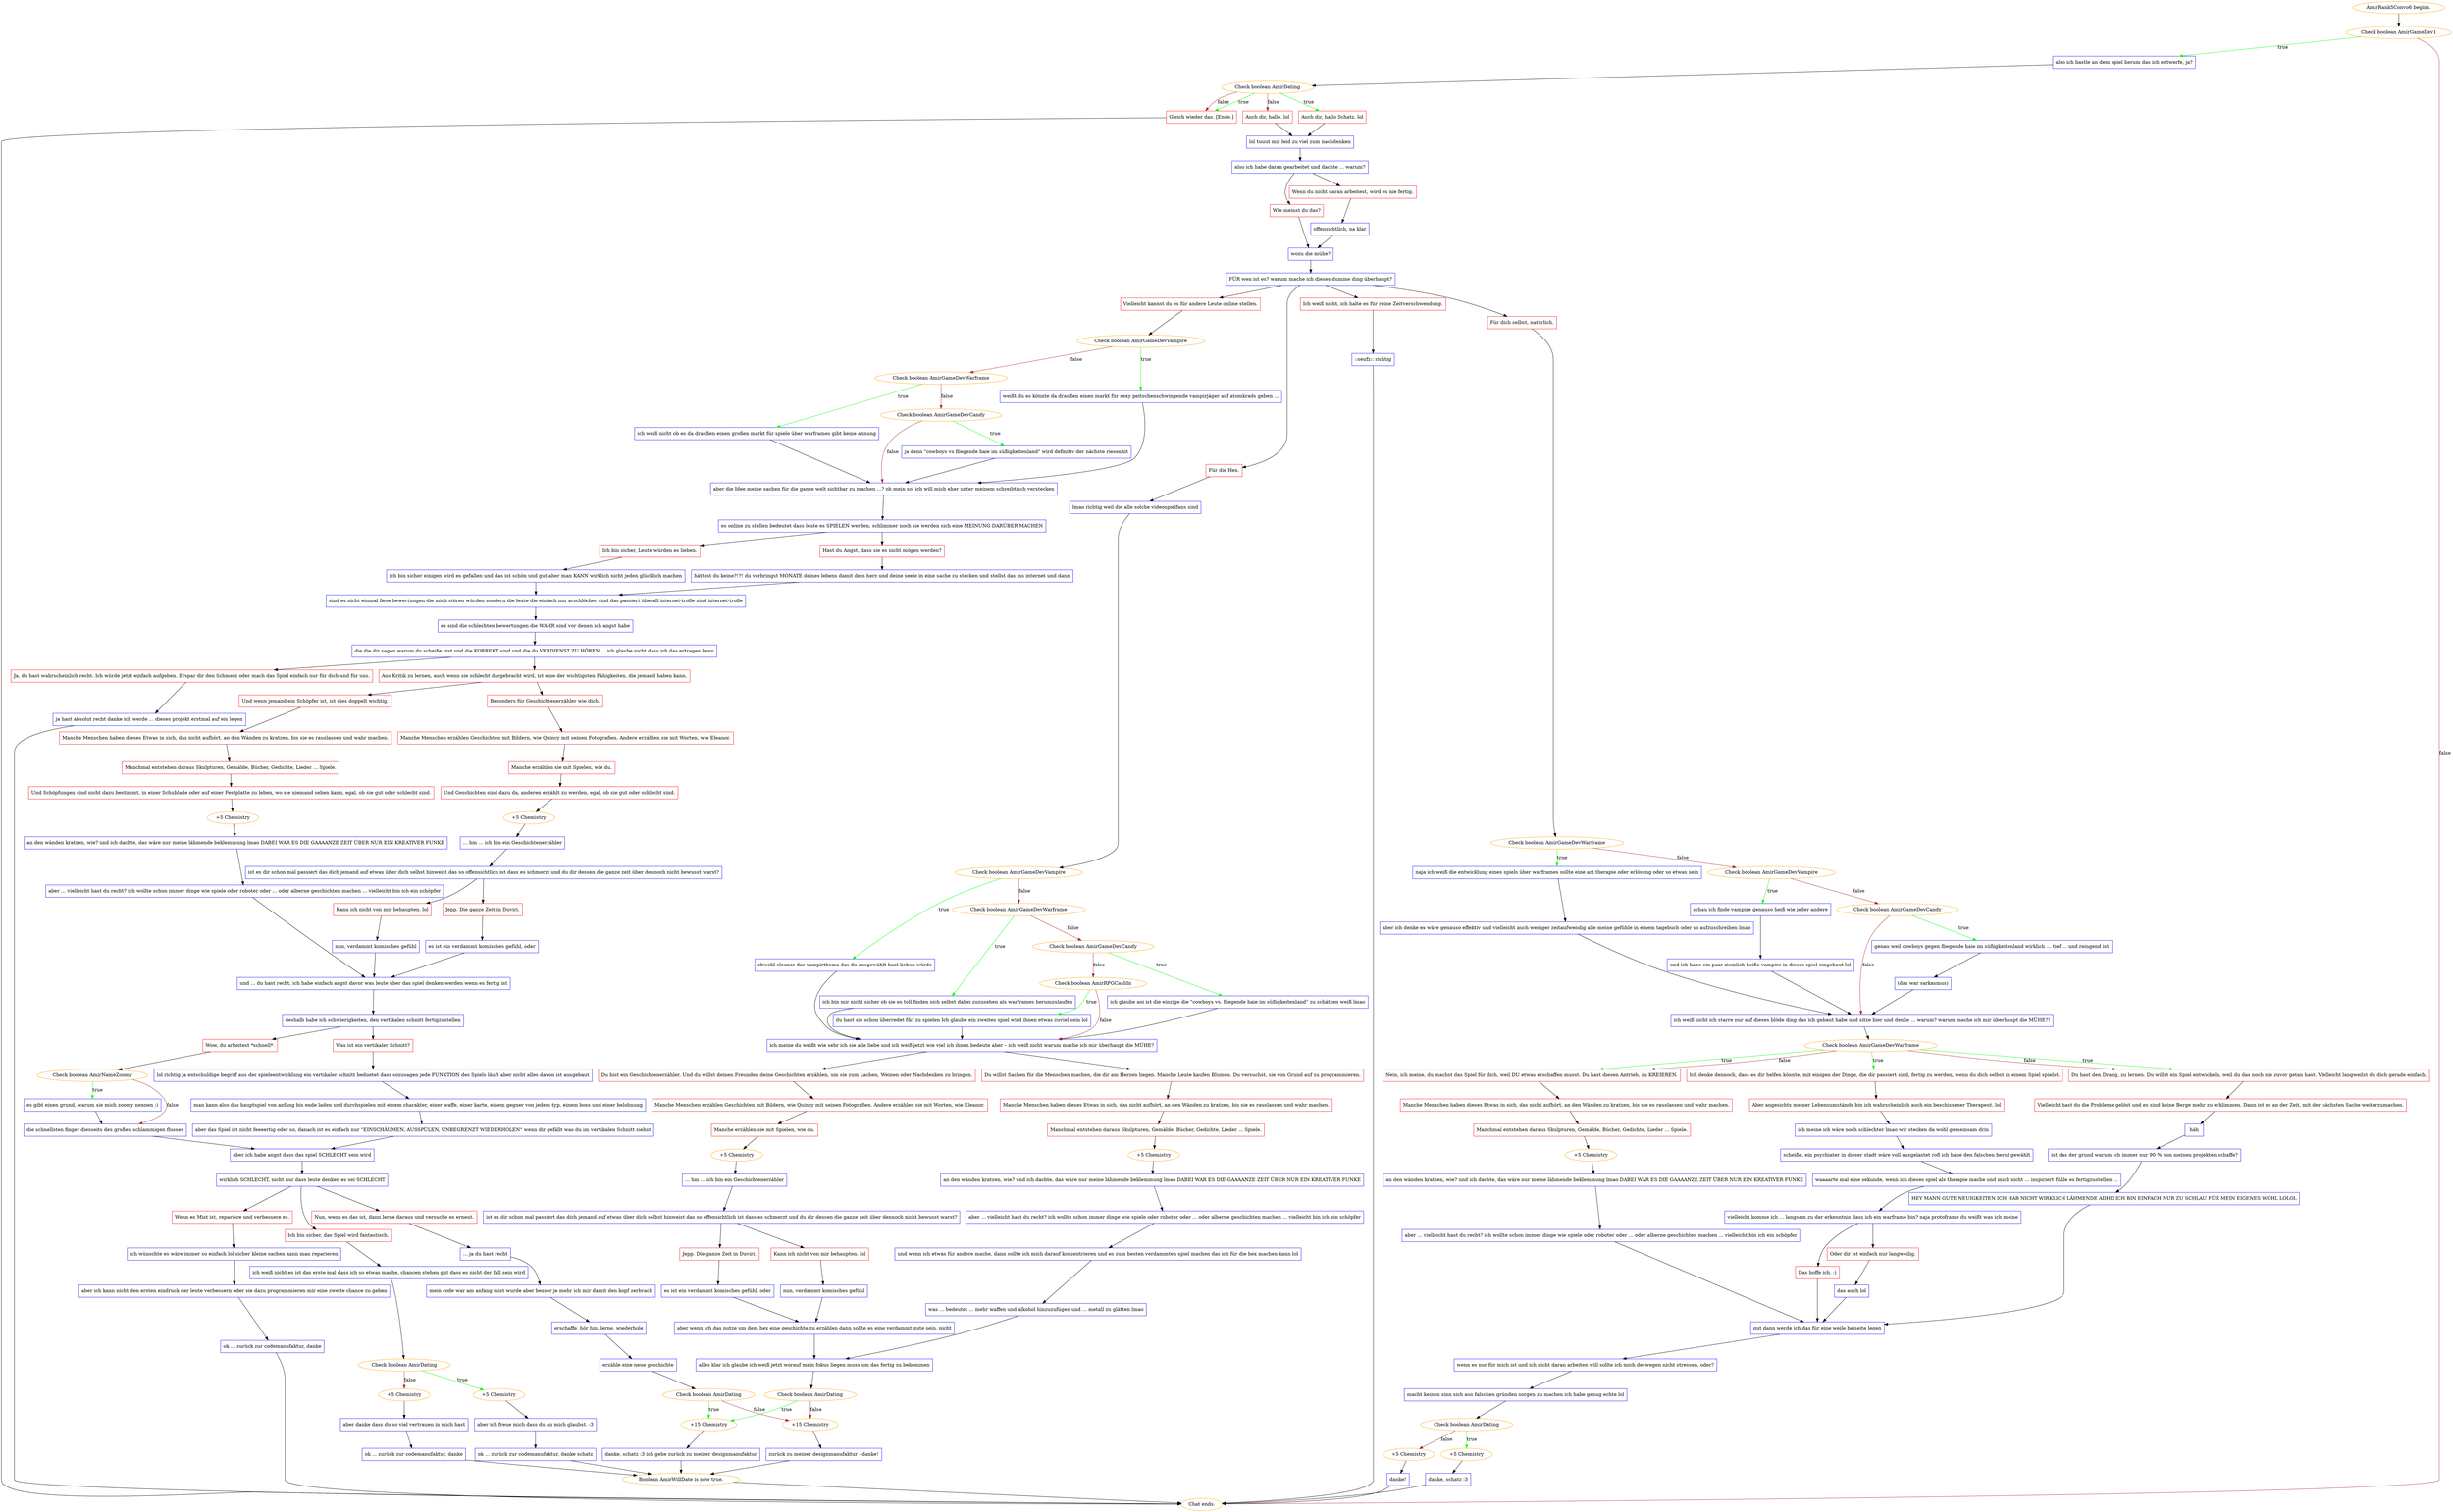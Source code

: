 digraph {
	"AmirRank5Convo6 begins." [color=orange];
		"AmirRank5Convo6 begins." -> j433418343;
	j433418343 [label="Check boolean AmirGameDev1",color=orange];
		j433418343 -> j4077831825 [label=true,color=green];
		j433418343 -> "Chat ends." [label=false,color=brown];
	j4077831825 [label="also ich bastle an dem spiel herum das ich entwerfe, ja?",shape=box,color=blue];
		j4077831825 -> j1196383585;
	"Chat ends." [color=orange];
	j1196383585 [label="Check boolean AmirDating",color=orange];
		j1196383585 -> j516339323 [label=true,color=green];
		j1196383585 -> j1688848818 [label=true,color=green];
		j1196383585 -> j1609752494 [label=false,color=brown];
		j1196383585 -> j1688848818 [label=false,color=brown];
	j516339323 [label="Auch dir, hallo Schatz. lol",shape=box,color=red];
		j516339323 -> j1368044130;
	j1688848818 [label="Gleich wieder das. [Ende.]",shape=box,color=red];
		j1688848818 -> "Chat ends.";
	j1609752494 [label="Auch dir, hallo. lol",shape=box,color=red];
		j1609752494 -> j1368044130;
	j1368044130 [label="lol tuuut mir leid zu viel zum nachdenken",shape=box,color=blue];
		j1368044130 -> j2525799963;
	j2525799963 [label="also ich habe daran gearbeitet und dachte ... warum?",shape=box,color=blue];
		j2525799963 -> j1054665880;
		j2525799963 -> j610762264;
	j1054665880 [label="Wie meinst du das?",shape=box,color=red];
		j1054665880 -> j1341827659;
	j610762264 [label="Wenn du nicht daran arbeitest, wird es nie fertig.",shape=box,color=red];
		j610762264 -> j4000752833;
	j1341827659 [label="wozu die mühe?",shape=box,color=blue];
		j1341827659 -> j3386274041;
	j4000752833 [label="offensichtlich, na klar",shape=box,color=blue];
		j4000752833 -> j1341827659;
	j3386274041 [label="FÜR wen ist es? warum mache ich dieses dumme ding überhaupt?",shape=box,color=blue];
		j3386274041 -> j1373608510;
		j3386274041 -> j521167078;
		j3386274041 -> j2642090579;
		j3386274041 -> j936598665;
	j1373608510 [label="Für dich selbst, natürlich.",shape=box,color=red];
		j1373608510 -> j1134900862;
	j521167078 [label="Für die Hex.",shape=box,color=red];
		j521167078 -> j4070910212;
	j2642090579 [label="Vielleicht kannst du es für andere Leute online stellen.",shape=box,color=red];
		j2642090579 -> j783743325;
	j936598665 [label="Ich weiß nicht, ich halte es für reine Zeitverschwendung.",shape=box,color=red];
		j936598665 -> j3957221364;
	j1134900862 [label="Check boolean AmirGameDevWarframe",color=orange];
		j1134900862 -> j1543944172 [label=true,color=green];
		j1134900862 -> j785850138 [label=false,color=brown];
	j4070910212 [label="lmao richtig weil die alle solche videospielfans sind",shape=box,color=blue];
		j4070910212 -> j1678781234;
	j783743325 [label="Check boolean AmirGameDevVampire",color=orange];
		j783743325 -> j1512658731 [label=true,color=green];
		j783743325 -> j482911157 [label=false,color=brown];
	j3957221364 [label="::seufz:: richtig",shape=box,color=blue];
		j3957221364 -> "Chat ends.";
	j1543944172 [label="naja ich weiß die entwicklung eines spiels über warframes sollte eine art therapie oder erlösung oder so etwas sein",shape=box,color=blue];
		j1543944172 -> j1485082283;
	j785850138 [label="Check boolean AmirGameDevVampire",color=orange];
		j785850138 -> j4117569970 [label=true,color=green];
		j785850138 -> j2367520459 [label=false,color=brown];
	j1678781234 [label="Check boolean AmirGameDevVampire",color=orange];
		j1678781234 -> j3000435209 [label=true,color=green];
		j1678781234 -> j946229692 [label=false,color=brown];
	j1512658731 [label="weißt du es könnte da draußen einen markt für sexy peitschenschwingende vampirjäger auf atomkrads geben ...",shape=box,color=blue];
		j1512658731 -> j1719110891;
	j482911157 [label="Check boolean AmirGameDevWarframe",color=orange];
		j482911157 -> j3399054613 [label=true,color=green];
		j482911157 -> j352057256 [label=false,color=brown];
	j1485082283 [label="aber ich denke es wäre genauso effektiv und vielleicht auch weniger zeitaufwendig alle meine gefühle in einem tagebuch oder so aufzuschreiben lmao",shape=box,color=blue];
		j1485082283 -> j1648578848;
	j4117569970 [label="schau ich finde vampire genauso heiß wie jeder andere",shape=box,color=blue];
		j4117569970 -> j1633399088;
	j2367520459 [label="Check boolean AmirGameDevCandy",color=orange];
		j2367520459 -> j201786872 [label=true,color=green];
		j2367520459 -> j1648578848 [label=false,color=brown];
	j3000435209 [label="obwohl eleanor das vampirthema das du ausgewählt hast lieben würde",shape=box,color=blue];
		j3000435209 -> j1924873379;
	j946229692 [label="Check boolean AmirGameDevWarframe",color=orange];
		j946229692 -> j1013916088 [label=true,color=green];
		j946229692 -> j1025063388 [label=false,color=brown];
	j1719110891 [label="aber die Idee meine sachen für die ganze welt sichtbar zu machen ...? oh mein sol ich will mich eher unter meinem schreibtisch verstecken",shape=box,color=blue];
		j1719110891 -> j3489400285;
	j3399054613 [label="ich weiß nicht ob es da draußen einen großen markt für spiele über warframes gibt keine ahnung",shape=box,color=blue];
		j3399054613 -> j1719110891;
	j352057256 [label="Check boolean AmirGameDevCandy",color=orange];
		j352057256 -> j477196806 [label=true,color=green];
		j352057256 -> j1719110891 [label=false,color=brown];
	j1648578848 [label="ich weiß nicht ich starre nur auf dieses blöde ding das ich gebaut habe und sitze hier und denke ... warum? warum mache ich mir überhaupt die MÜHE?!",shape=box,color=blue];
		j1648578848 -> j1409009931;
	j1633399088 [label="und ich habe ein paar ziemlich heiße vampire in dieses spiel eingebaut lol",shape=box,color=blue];
		j1633399088 -> j1648578848;
	j201786872 [label="genau weil cowboys gegen fliegende haie im süßigkeitenland wirklich ... tief ... und reingend ist",shape=box,color=blue];
		j201786872 -> j4155581007;
	j1924873379 [label="ich meine du weißt wie sehr ich sie alle liebe und ich weiß jetzt wie viel ich ihnen bedeute aber – ich weiß nicht warum mache ich mir überhaupt die MÜHE?",shape=box,color=blue];
		j1924873379 -> j3841881121;
		j1924873379 -> j1431390189;
	j1013916088 [label="ich bin mir nicht sicher ob sie es toll finden sich selbst dabei zuzusehen als warframes herumzulaufen",shape=box,color=blue];
		j1013916088 -> j1924873379;
	j1025063388 [label="Check boolean AmirGameDevCandy",color=orange];
		j1025063388 -> j4042594167 [label=true,color=green];
		j1025063388 -> j2469066527 [label=false,color=brown];
	j3489400285 [label="es online zu stellen bedeutet dass leute es SPIELEN werden, schlimmer noch sie werden sich eine MEINUNG DARÜBER MACHEN",shape=box,color=blue];
		j3489400285 -> j2232991900;
		j3489400285 -> j136122226;
	j477196806 [label="ja denn \"cowboys vs fliegende haie im süßigkeitenland\" wird definitiv der nächste riesenhit",shape=box,color=blue];
		j477196806 -> j1719110891;
	j1409009931 [label="Check boolean AmirGameDevWarframe",color=orange];
		j1409009931 -> j2079468025 [label=true,color=green];
		j1409009931 -> j2077731907 [label=true,color=green];
		j1409009931 -> j197646188 [label=true,color=green];
		j1409009931 -> j2077731907 [label=false,color=brown];
		j1409009931 -> j197646188 [label=false,color=brown];
	j4155581007 [label="(das war sarkasmus)",shape=box,color=blue];
		j4155581007 -> j1648578848;
	j3841881121 [label="Du willst Sachen für die Menschen machen, die dir am Herzen liegen. Manche Leute kaufen Blumen. Du versuchst, sie von Grund auf zu programmieren.",shape=box,color=red];
		j3841881121 -> j1802467240;
	j1431390189 [label="Du bist ein Geschichtenerzähler. Und du willst deinen Freunden deine Geschichten erzählen, um sie zum Lachen, Weinen oder Nachdenken zu bringen.",shape=box,color=red];
		j1431390189 -> j1711706858;
	j4042594167 [label="ich glaube aoi ist die einzige die \"cowboys vs. fliegende haie im süßigkeitenland\" zu schätzen weiß lmao",shape=box,color=blue];
		j4042594167 -> j1924873379;
	j2469066527 [label="Check boolean AmirRPGCashIn",color=orange];
		j2469066527 -> j1292083378 [label=true,color=green];
		j2469066527 -> j1924873379 [label=false,color=brown];
	j2232991900 [label="Ich bin sicher, Leute würden es lieben.",shape=box,color=red];
		j2232991900 -> j2776444930;
	j136122226 [label="Hast du Angst, dass sie es nicht mögen werden?",shape=box,color=red];
		j136122226 -> j2877684768;
	j2079468025 [label="Ich denke dennoch, dass es dir helfen könnte, mit einigen der Dinge, die dir passiert sind, fertig zu werden, wenn du dich selbst in einem Spiel spielst.",shape=box,color=red];
		j2079468025 -> j1448426108;
	j2077731907 [label="Nein, ich meine, du machst das Spiel für dich, weil DU etwas erschaffen musst. Du hast diesen Antrieb, zu KREIEREN.",shape=box,color=red];
		j2077731907 -> j1611035023;
	j197646188 [label="Du hast den Drang, zu lernen. Du willst ein Spiel entwickeln, weil du das noch nie zuvor getan hast. Vielleicht langweilst du dich gerade einfach.",shape=box,color=red];
		j197646188 -> j317068467;
	j1802467240 [label="Manche Menschen haben dieses Etwas in sich, das nicht aufhört, an den Wänden zu kratzen, bis sie es rauslassen und wahr machen.",shape=box,color=red];
		j1802467240 -> j2658667317;
	j1711706858 [label="Manche Menschen erzählen Geschichten mit Bildern, wie Quincy mit seinen Fotografien. Andere erzählen sie mit Worten, wie Eleanor.",shape=box,color=red];
		j1711706858 -> j1904118579;
	j1292083378 [label="du hast sie schon überredet f&f zu spielen Ich glaube ein zweites spiel wird ihnen etwas zuviel sein lol",shape=box,color=blue];
		j1292083378 -> j1924873379;
	j2776444930 [label="ich bin sicher einigen wird es gefallen und das ist schön und gut aber man KANN wirklich nicht jeden glücklich machen",shape=box,color=blue];
		j2776444930 -> j1571550988;
	j2877684768 [label="hättest du keine?!?! du verbringst MONATE deines lebens damit dein herz und deine seele in eine sache zu stecken und stellst das ins internet und dann",shape=box,color=blue];
		j2877684768 -> j1571550988;
	j1448426108 [label="Aber angesichts meiner Lebensumstände bin ich wahrscheinlich auch ein beschissener Therapeut. lol",shape=box,color=red];
		j1448426108 -> j655516104;
	j1611035023 [label="Manche Menschen haben dieses Etwas in sich, das nicht aufhört, an den Wänden zu kratzen, bis sie es rauslassen und wahr machen.",shape=box,color=red];
		j1611035023 -> j29589018;
	j317068467 [label="Vielleicht hast du die Probleme gelöst und es sind keine Berge mehr zu erklimmen. Dann ist es an der Zeit, mit der nächsten Sache weiterzumachen.",shape=box,color=red];
		j317068467 -> j606242173;
	j2658667317 [label="Manchmal entstehen daraus Skulpturen, Gemälde, Bücher, Gedichte, Lieder ... Spiele.",shape=box,color=red];
		j2658667317 -> j3305168722;
	j1904118579 [label="Manche erzählen sie mit Spielen, wie du.",shape=box,color=red];
		j1904118579 -> j461036584;
	j1571550988 [label="sind es nicht einmal fiese bewertungen die mich stören würden sondern die leute die einfach nur arschlöcher sind das passiert überall internet-trolle sind internet-trolle",shape=box,color=blue];
		j1571550988 -> j3319204415;
	j655516104 [label="ich meine ich wäre noch schlechter lmao wir stecken da wohl gemeinsam drin",shape=box,color=blue];
		j655516104 -> j1846903289;
	j29589018 [label="Manchmal entstehen daraus Skulpturen, Gemälde, Bücher, Gedichte, Lieder ... Spiele.",shape=box,color=red];
		j29589018 -> j3173850852;
	j606242173 [label="häh",shape=box,color=blue];
		j606242173 -> j1144764661;
	j3305168722 [label="+5 Chemistry",color=orange];
		j3305168722 -> j4092873367;
	j461036584 [label="+5 Chemistry",color=orange];
		j461036584 -> j976390376;
	j3319204415 [label="es sind die schlechten bewertungen die WAHR sind vor denen ich angst habe",shape=box,color=blue];
		j3319204415 -> j2891836021;
	j1846903289 [label="scheiße, ein psychiater in dieser stadt wäre voll ausgelastet rofl ich habe den falschen beruf gewählt",shape=box,color=blue];
		j1846903289 -> j3235749265;
	j3173850852 [label="+5 Chemistry",color=orange];
		j3173850852 -> j3896262607;
	j1144764661 [label="ist das der grund warum ich immer nur 90 % von meinen projekten schaffe?",shape=box,color=blue];
		j1144764661 -> j2345605310;
	j4092873367 [label="an den wänden kratzen, wie? und ich dachte, das wäre nur meine lähmende beklemmung lmao DABEI WAR ES DIE GAAAANZE ZEIT ÜBER NUR EIN KREATIVER FUNKE",shape=box,color=blue];
		j4092873367 -> j19132674;
	j976390376 [label="... hm ... ich bin ein Geschichtenerzähler",shape=box,color=blue];
		j976390376 -> j2746628207;
	j2891836021 [label="die die dir sagen warum du scheiße bist und die KORREKT sind und die du VERDIENST ZU HÖREN ... ich glaube nicht dass ich das ertragen kann",shape=box,color=blue];
		j2891836021 -> j3593913512;
		j2891836021 -> j1952922168;
	j3235749265 [label="waaaarte mal eine sekunde, wenn ich dieses spiel als therapie mache und mich nicht ... inspiriert fühle es fertigzustellen ...",shape=box,color=blue];
		j3235749265 -> j3815424718;
	j3896262607 [label="an den wänden kratzen, wie? und ich dachte, das wäre nur meine lähmende beklemmung lmao DABEI WAR ES DIE GAAAANZE ZEIT ÜBER NUR EIN KREATIVER FUNKE",shape=box,color=blue];
		j3896262607 -> j339375944;
	j2345605310 [label="HEY MANN GUTE NEUIGKEITEN ICH HAB NICHT WIRKLICH LÄHMENDE ADHD ICH BIN EINFACH NUR ZU SCHLAU FÜR MEIN EIGENES WOHL LOLOL",shape=box,color=blue];
		j2345605310 -> j3385333811;
	j19132674 [label="aber ... vielleicht hast du recht? ich wollte schon immer dinge wie spiele oder roboter oder ... oder alberne geschichten machen ... vielleicht bin ich ein schöpfer",shape=box,color=blue];
		j19132674 -> j3430451968;
	j2746628207 [label="ist es dir schon mal passiert das dich jemand auf etwas über dich selbst hinweist das so offensichtlich ist dass es schmerzt und du dir dessen die ganze zeit über dennoch nicht bewusst warst?",shape=box,color=blue];
		j2746628207 -> j1492283110;
		j2746628207 -> j2557153046;
	j3593913512 [label="Aus Kritik zu lernen, auch wenn sie schlecht dargebracht wird, ist eine der wichtigsten Fähigkeiten, die jemand haben kann.",shape=box,color=red];
		j3593913512 -> j1735958811;
		j3593913512 -> j2119862884;
	j1952922168 [label="Ja, du hast wahrscheinlich recht. Ich würde jetzt einfach aufgeben. Erspar dir den Schmerz oder mach das Spiel einfach nur für dich und für uns.",shape=box,color=red];
		j1952922168 -> j2927306488;
	j3815424718 [label="vielleicht komme ich ... langsam zu der erkenntnis dass ich ein warframe bin? naja protoframe du weißt was ich meine",shape=box,color=blue];
		j3815424718 -> j3985032853;
		j3815424718 -> j995141475;
	j339375944 [label="aber ... vielleicht hast du recht? ich wollte schon immer dinge wie spiele oder roboter oder ... oder alberne geschichten machen ... vielleicht bin ich ein schöpfer",shape=box,color=blue];
		j339375944 -> j3385333811;
	j3385333811 [label="gut dann werde ich das für eine weile beiseite legen",shape=box,color=blue];
		j3385333811 -> j320896326;
	j3430451968 [label="und wenn ich etwas für andere mache, dann sollte ich mich darauf konzentrieren und es zum besten verdammten spiel machen das ich für die hex machen kann lol",shape=box,color=blue];
		j3430451968 -> j3018942095;
	j1492283110 [label="Jepp. Die ganze Zeit in Duviri.",shape=box,color=red];
		j1492283110 -> j3836868593;
	j2557153046 [label="Kann ich nicht von mir behaupten. lol",shape=box,color=red];
		j2557153046 -> j4239799276;
	j1735958811 [label="Und wenn jemand ein Schöpfer ist, ist dies doppelt wichtig.",shape=box,color=red];
		j1735958811 -> j3909174126;
	j2119862884 [label="Besonders für Geschichtenerzähler wie dich.",shape=box,color=red];
		j2119862884 -> j2091402590;
	j2927306488 [label="ja hast absolut recht danke ich werde ... dieses projekt erstmal auf eis legen",shape=box,color=blue];
		j2927306488 -> "Chat ends.";
	j3985032853 [label="Oder dir ist einfach nur langweilig.",shape=box,color=red];
		j3985032853 -> j3178955282;
	j995141475 [label="Das hoffe ich. :)",shape=box,color=red];
		j995141475 -> j3385333811;
	j320896326 [label="wenn es nur für mich ist und ich nicht daran arbeiten will sollte ich mich deswegen nicht stressen, oder?",shape=box,color=blue];
		j320896326 -> j2832176498;
	j3018942095 [label="was ... bedeutet ... mehr waffen und alkohol hinzuzufügen und ... metall zu glätten lmao",shape=box,color=blue];
		j3018942095 -> j3879821387;
	j3836868593 [label="es ist ein verdammt komisches gefühl, oder",shape=box,color=blue];
		j3836868593 -> j1619893498;
	j4239799276 [label="nun, verdammt komisches gefühl",shape=box,color=blue];
		j4239799276 -> j1619893498;
	j3909174126 [label="Manche Menschen haben dieses Etwas in sich, das nicht aufhört, an den Wänden zu kratzen, bis sie es rauslassen und wahr machen.",shape=box,color=red];
		j3909174126 -> j1442124295;
	j2091402590 [label="Manche Menschen erzählen Geschichten mit Bildern, wie Quincy mit seinen Fotografien. Andere erzählen sie mit Worten, wie Eleanor.",shape=box,color=red];
		j2091402590 -> j219256908;
	j3178955282 [label="das auch lol",shape=box,color=blue];
		j3178955282 -> j3385333811;
	j2832176498 [label="macht keinen sinn sich aus falschen gründen sorgen zu machen ich habe genug echte lol",shape=box,color=blue];
		j2832176498 -> j2458885787;
	j3879821387 [label="alles klar ich glaube ich weiß jetzt worauf mein fokus liegen muss um das fertig zu bekommen",shape=box,color=blue];
		j3879821387 -> j3586300413;
	j1619893498 [label="aber wenn ich das nutze um dem hex eine geschichte zu erzählen dann sollte es eine verdammt gute sein, nicht",shape=box,color=blue];
		j1619893498 -> j3879821387;
	j1442124295 [label="Manchmal entstehen daraus Skulpturen, Gemälde, Bücher, Gedichte, Lieder ... Spiele.",shape=box,color=red];
		j1442124295 -> j1173730453;
	j219256908 [label="Manche erzählen sie mit Spielen, wie du.",shape=box,color=red];
		j219256908 -> j3081019198;
	j2458885787 [label="Check boolean AmirDating",color=orange];
		j2458885787 -> j1403942526 [label=true,color=green];
		j2458885787 -> j950181898 [label=false,color=brown];
	j3586300413 [label="Check boolean AmirDating",color=orange];
		j3586300413 -> j993776395 [label=true,color=green];
		j3586300413 -> j2668449074 [label=false,color=brown];
	j1173730453 [label="Und Schöpfungen sind nicht dazu bestimmt, in einer Schublade oder auf einer Festplatte zu leben, wo sie niemand sehen kann, egal, ob sie gut oder schlecht sind.",shape=box,color=red];
		j1173730453 -> j2561951005;
	j3081019198 [label="Und Geschichten sind dazu da, anderen erzählt zu werden, egal, ob sie gut oder schlecht sind.",shape=box,color=red];
		j3081019198 -> j4182675968;
	j1403942526 [label="+5 Chemistry",color=orange];
		j1403942526 -> j3556184213;
	j950181898 [label="+5 Chemistry",color=orange];
		j950181898 -> j3318341963;
	j993776395 [label="+15 Chemistry",color=orange];
		j993776395 -> j1854017172;
	j2668449074 [label="+15 Chemistry",color=orange];
		j2668449074 -> j4087963151;
	j2561951005 [label="+5 Chemistry",color=orange];
		j2561951005 -> j1409465573;
	j4182675968 [label="+5 Chemistry",color=orange];
		j4182675968 -> j1648027516;
	j3556184213 [label="danke, schatz :3",shape=box,color=blue];
		j3556184213 -> "Chat ends.";
	j3318341963 [label="danke!",shape=box,color=blue];
		j3318341963 -> "Chat ends.";
	j1854017172 [label="danke, schatz :3 ich gehe zurück zu meiner designmanufaktur",shape=box,color=blue];
		j1854017172 -> j1538486228;
	j4087963151 [label="zurück zu meiner designmanufaktur - danke!",shape=box,color=blue];
		j4087963151 -> j1538486228;
	j1409465573 [label="an den wänden kratzen, wie? und ich dachte, das wäre nur meine lähmende beklemmung lmao DABEI WAR ES DIE GAAAANZE ZEIT ÜBER NUR EIN KREATIVER FUNKE",shape=box,color=blue];
		j1409465573 -> j1527263313;
	j1648027516 [label="... hm ... ich bin ein Geschichtenerzähler",shape=box,color=blue];
		j1648027516 -> j3592606127;
	j1538486228 [label="Boolean AmirWillDate is now true.",color=orange];
		j1538486228 -> "Chat ends.";
	j1527263313 [label="aber ... vielleicht hast du recht? ich wollte schon immer dinge wie spiele oder roboter oder ... oder alberne geschichten machen ... vielleicht bin ich ein schöpfer",shape=box,color=blue];
		j1527263313 -> j1660029498;
	j3592606127 [label="ist es dir schon mal passiert das dich jemand auf etwas über dich selbst hinweist das so offensichtlich ist dass es schmerzt und du dir dessen die ganze zeit über dennoch nicht bewusst warst?",shape=box,color=blue];
		j3592606127 -> j3347359991;
		j3592606127 -> j315226474;
	j1660029498 [label="und ... du hast recht, ich habe einfach angst davor was leute über das spiel denken werden wenn es fertig ist",shape=box,color=blue];
		j1660029498 -> j1153751887;
	j3347359991 [label="Jepp. Die ganze Zeit in Duviri.",shape=box,color=red];
		j3347359991 -> j2739582018;
	j315226474 [label="Kann ich nicht von mir behaupten. lol",shape=box,color=red];
		j315226474 -> j3086514780;
	j1153751887 [label="deshalb habe ich schwierigkeiten, den vertikalen schnitt fertigzustellen",shape=box,color=blue];
		j1153751887 -> j3983551507;
		j1153751887 -> j2919276537;
	j2739582018 [label="es ist ein verdammt komisches gefühl, oder",shape=box,color=blue];
		j2739582018 -> j1660029498;
	j3086514780 [label="nun, verdammt komisches gefühl",shape=box,color=blue];
		j3086514780 -> j1660029498;
	j3983551507 [label="Was ist ein vertikaler Schnitt?",shape=box,color=red];
		j3983551507 -> j1248019265;
	j2919276537 [label="Wow, du arbeitest *schnell*.",shape=box,color=red];
		j2919276537 -> j452354366;
	j1248019265 [label="lol richtig ja entschuldige begriff aus der spieleentwicklung ein vertikaler schnitt beduetet dass sozusagen jede FUNKTION des Spiels läuft aber nicht alles davon ist ausgebaut",shape=box,color=blue];
		j1248019265 -> j595001184;
	j452354366 [label="Check boolean AmirNameZoomy",color=orange];
		j452354366 -> j2690999177 [label=true,color=green];
		j452354366 -> j1741894995 [label=false,color=brown];
	j595001184 [label="man kann also das hauptspiel von anfang bis ende laden und durchspielen mit einem charakter, einer waffe, einer karte, einem gegner von jedem typ, einem boss und einer belohnung",shape=box,color=blue];
		j595001184 -> j546046517;
	j2690999177 [label="es gibt einen grund, warum sie mich zoomy nennen ;)",shape=box,color=blue];
		j2690999177 -> j1741894995;
	j1741894995 [label="die schnellsten finger diesseits des großen schlammigen flusses",shape=box,color=blue];
		j1741894995 -> j2459038015;
	j546046517 [label="aber das Spiel ist nicht feeeertig oder so, danach ist es einfach nur \"EINSCHÄUMEN, AUSSPÜLEN, UNBEGRENZT WIEDERHOLEN\" wenn dir gefällt was du im vertikalen Schnitt siehst",shape=box,color=blue];
		j546046517 -> j2459038015;
	j2459038015 [label="aber ich habe angst dass das spiel SCHLECHT sein wird",shape=box,color=blue];
		j2459038015 -> j3661868783;
	j3661868783 [label="wirklich SCHLECHT, nicht nur dass leute denken es sei SCHLECHT",shape=box,color=blue];
		j3661868783 -> j3325116992;
		j3661868783 -> j1757330164;
		j3661868783 -> j2458556113;
	j3325116992 [label="Ich bin sicher, das Spiel wird fantastisch.",shape=box,color=red];
		j3325116992 -> j2194290099;
	j1757330164 [label="Nun, wenn es das ist, dann lerne daraus und versuche es erneut.",shape=box,color=red];
		j1757330164 -> j758067201;
	j2458556113 [label="Wenn es Mist ist, repariere und verbessere es.",shape=box,color=red];
		j2458556113 -> j892607392;
	j2194290099 [label="ich weiß nicht es ist das erste mal dass ich so etwas mache, chancen stehen gut dass es nicht der fall sein wird",shape=box,color=blue];
		j2194290099 -> j486106835;
	j758067201 [label="... ja du hast recht",shape=box,color=blue];
		j758067201 -> j1645996945;
	j892607392 [label="ich wünschte es wäre immer so einfach lol sicher kleine sachen kann man reparieren",shape=box,color=blue];
		j892607392 -> j2568164996;
	j486106835 [label="Check boolean AmirDating",color=orange];
		j486106835 -> j322688442 [label=true,color=green];
		j486106835 -> j3656236009 [label=false,color=brown];
	j1645996945 [label="mein code war am anfang mist wurde aber besser je mehr ich mir damit den kopf zerbrach",shape=box,color=blue];
		j1645996945 -> j647662070;
	j2568164996 [label="aber ich kann nicht den ersten eindruck der leute verbessern oder sie dazu programmieren mir eine zweite chance zu geben",shape=box,color=blue];
		j2568164996 -> j2564089525;
	j322688442 [label="+5 Chemistry",color=orange];
		j322688442 -> j671534595;
	j3656236009 [label="+5 Chemistry",color=orange];
		j3656236009 -> j3688286387;
	j647662070 [label="erschaffe, hör hin, lerne, wiederhole",shape=box,color=blue];
		j647662070 -> j2993853901;
	j2564089525 [label="ok ... zurück zur codemanufaktur, danke",shape=box,color=blue];
		j2564089525 -> "Chat ends.";
	j671534595 [label="aber ich freue mich dass du an mich glaubst. :3",shape=box,color=blue];
		j671534595 -> j3093818005;
	j3688286387 [label="aber danke dass du so viel vertrauen in mich hast",shape=box,color=blue];
		j3688286387 -> j4171382359;
	j2993853901 [label="erzähle eine neue geschichte",shape=box,color=blue];
		j2993853901 -> j3641190794;
	j3093818005 [label="ok ... zurück zur codemanufaktur, danke schatz",shape=box,color=blue];
		j3093818005 -> j1538486228;
	j4171382359 [label="ok ... zurück zur codemanufaktur, danke",shape=box,color=blue];
		j4171382359 -> j1538486228;
	j3641190794 [label="Check boolean AmirDating",color=orange];
		j3641190794 -> j993776395 [label=true,color=green];
		j3641190794 -> j2668449074 [label=false,color=brown];
}